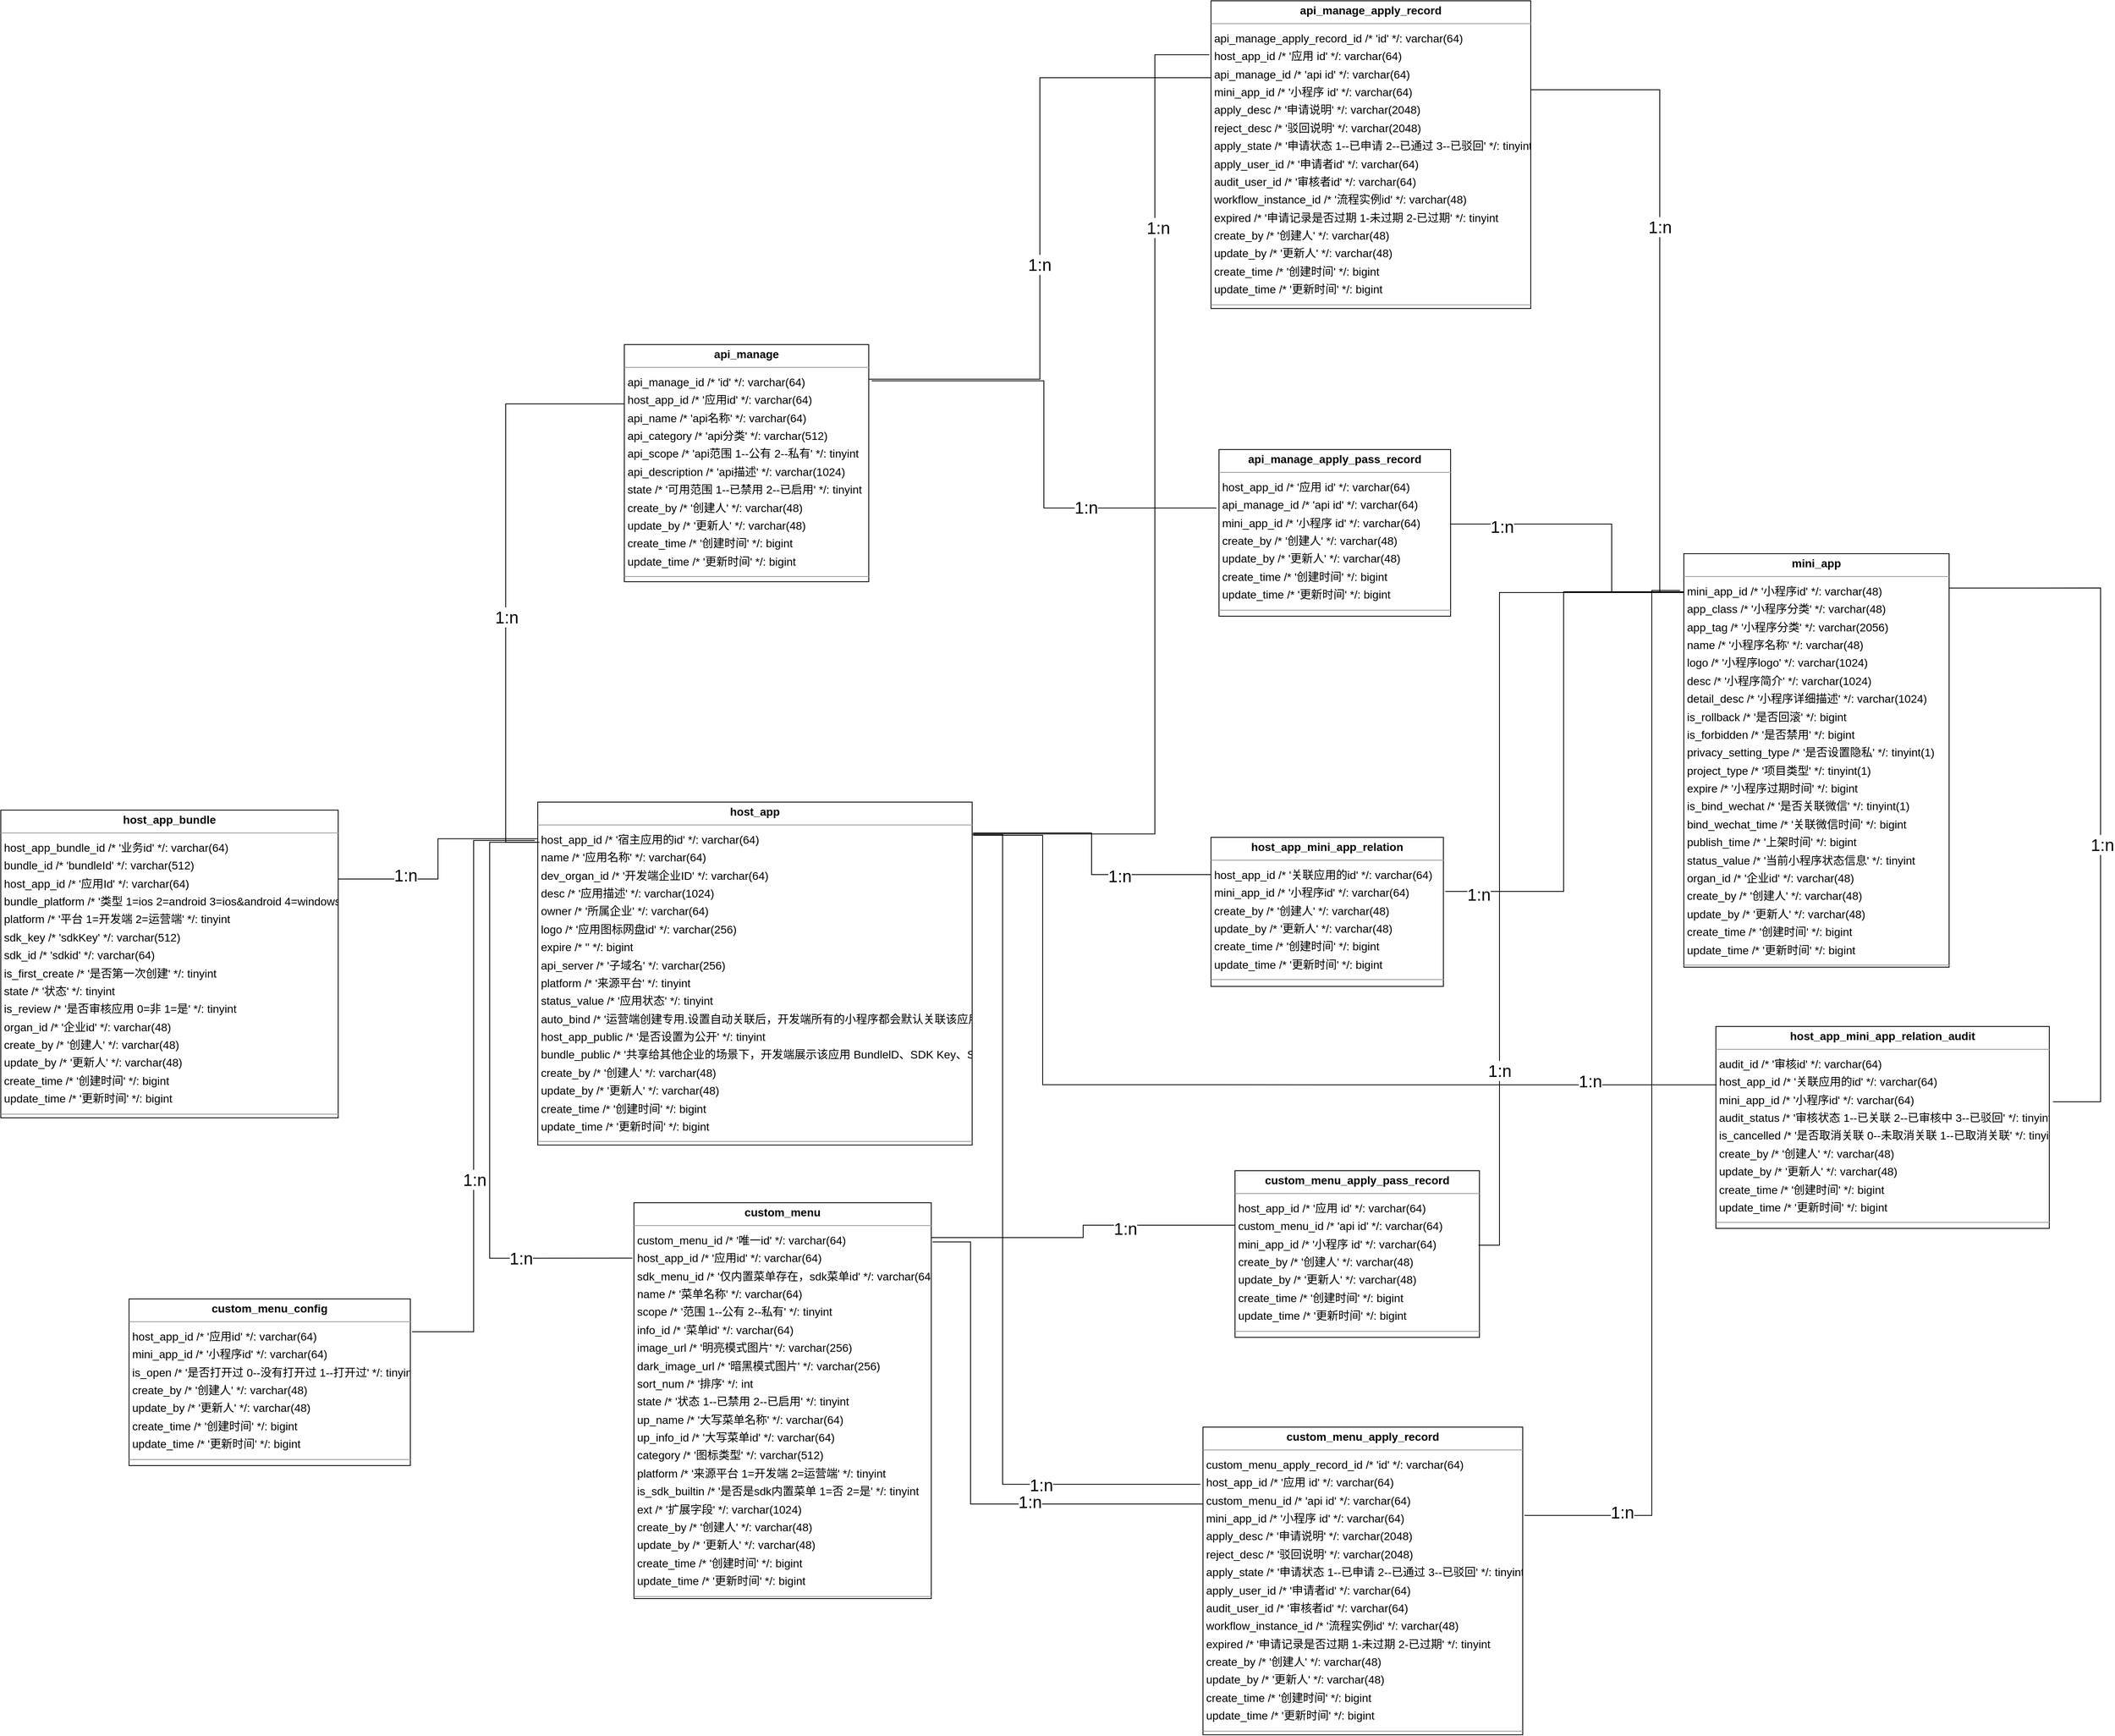 <mxfile version="21.6.6" type="github">
  <diagram id="fz_2hJpIxkDmsW6JCLgs" name="Page-1">
    <mxGraphModel dx="3187" dy="2491" grid="1" gridSize="10" guides="1" tooltips="1" connect="1" arrows="1" fold="1" page="0" pageScale="1" pageWidth="827" pageHeight="1169" background="none" math="0" shadow="0">
      <root>
        <mxCell id="0" />
        <mxCell id="1" parent="0" />
        <mxCell id="node70" value="&lt;p style=&quot;margin:0px;margin-top:4px;text-align:center;&quot;&gt;&lt;b&gt;api_manage&lt;/b&gt;&lt;/p&gt;&lt;hr size=&quot;1&quot;/&gt;&lt;p style=&quot;margin:0 0 0 4px;line-height:1.6;&quot;&gt; api_manage_id  /* &amp;#39;id&amp;#39; */: varchar(64)&lt;br/&gt; host_app_id  /* &amp;#39;应用id&amp;#39; */: varchar(64)&lt;br/&gt; api_name  /* &amp;#39;api名称&amp;#39; */: varchar(64)&lt;br/&gt; api_category  /* &amp;#39;api分类&amp;#39; */: varchar(512)&lt;br/&gt; api_scope  /* &amp;#39;api范围  1--公有  2--私有&amp;#39; */: tinyint&lt;br/&gt; api_description  /* &amp;#39;api描述&amp;#39; */: varchar(1024)&lt;br/&gt; state  /* &amp;#39;可用范围  1--已禁用  2--已启用&amp;#39; */: tinyint&lt;br/&gt; create_by  /* &amp;#39;创建人&amp;#39; */: varchar(48)&lt;br/&gt; update_by  /* &amp;#39;更新人&amp;#39; */: varchar(48)&lt;br/&gt; create_time  /* &amp;#39;创建时间&amp;#39; */: bigint&lt;br/&gt; update_time  /* &amp;#39;更新时间&amp;#39; */: bigint&lt;/p&gt;&lt;hr size=&quot;1&quot;/&gt;&lt;p style=&quot;margin:0 0 0 4px;line-height:1.6;&quot;&gt; idd  /* &amp;#39;自增id&amp;#39; */: bigint&lt;/p&gt;" style="verticalAlign=top;align=left;overflow=fill;fontSize=14;fontFamily=Helvetica;html=1;rounded=0;shadow=0;comic=0;labelBackgroundColor=none;strokeWidth=1;" parent="1" vertex="1">
          <mxGeometry x="1138" y="-181" width="305" height="296" as="geometry" />
        </mxCell>
        <mxCell id="node68" value="&lt;p style=&quot;margin:0px;margin-top:4px;text-align:center;&quot;&gt;&lt;b&gt;api_manage_apply_pass_record&lt;/b&gt;&lt;/p&gt;&lt;hr size=&quot;1&quot;/&gt;&lt;p style=&quot;margin:0 0 0 4px;line-height:1.6;&quot;&gt; host_app_id  /* &amp;#39;应用 id&amp;#39; */: varchar(64)&lt;br/&gt; api_manage_id  /* &amp;#39;api id&amp;#39; */: varchar(64)&lt;br/&gt; mini_app_id  /* &amp;#39;小程序 id&amp;#39; */: varchar(64)&lt;br/&gt; create_by  /* &amp;#39;创建人&amp;#39; */: varchar(48)&lt;br/&gt; update_by  /* &amp;#39;更新人&amp;#39; */: varchar(48)&lt;br/&gt; create_time  /* &amp;#39;创建时间&amp;#39; */: bigint&lt;br/&gt; update_time  /* &amp;#39;更新时间&amp;#39; */: bigint&lt;/p&gt;&lt;hr size=&quot;1&quot;/&gt;&lt;p style=&quot;margin:0 0 0 4px;line-height:1.6;&quot;&gt; idd  /* &amp;#39;自增id&amp;#39; */: bigint&lt;/p&gt;" style="verticalAlign=top;align=left;overflow=fill;fontSize=14;fontFamily=Helvetica;html=1;rounded=0;shadow=0;comic=0;labelBackgroundColor=none;strokeWidth=1;" parent="1" vertex="1">
          <mxGeometry x="1880" y="-50" width="289" height="208" as="geometry" />
        </mxCell>
        <mxCell id="node57" value="&lt;p style=&quot;margin:0px;margin-top:4px;text-align:center;&quot;&gt;&lt;b&gt;api_manage_apply_record&lt;/b&gt;&lt;/p&gt;&lt;hr size=&quot;1&quot;/&gt;&lt;p style=&quot;margin:0 0 0 4px;line-height:1.6;&quot;&gt; api_manage_apply_record_id  /* &amp;#39;id&amp;#39; */: varchar(64)&lt;br/&gt; host_app_id  /* &amp;#39;应用 id&amp;#39; */: varchar(64)&lt;br/&gt; api_manage_id  /* &amp;#39;api id&amp;#39; */: varchar(64)&lt;br/&gt; mini_app_id  /* &amp;#39;小程序 id&amp;#39; */: varchar(64)&lt;br/&gt; apply_desc  /* &amp;#39;申请说明&amp;#39; */: varchar(2048)&lt;br/&gt; reject_desc  /* &amp;#39;驳回说明&amp;#39; */: varchar(2048)&lt;br/&gt; apply_state  /* &amp;#39;申请状态  1--已申请  2--已通过  3--已驳回&amp;#39; */: tinyint&lt;br/&gt; apply_user_id  /* &amp;#39;申请者id&amp;#39; */: varchar(64)&lt;br/&gt; audit_user_id  /* &amp;#39;审核者id&amp;#39; */: varchar(64)&lt;br/&gt; workflow_instance_id  /* &amp;#39;流程实例id&amp;#39; */: varchar(48)&lt;br/&gt; expired  /* &amp;#39;申请记录是否过期 1-未过期 2-已过期&amp;#39; */: tinyint&lt;br/&gt; create_by  /* &amp;#39;创建人&amp;#39; */: varchar(48)&lt;br/&gt; update_by  /* &amp;#39;更新人&amp;#39; */: varchar(48)&lt;br/&gt; create_time  /* &amp;#39;创建时间&amp;#39; */: bigint&lt;br/&gt; update_time  /* &amp;#39;更新时间&amp;#39; */: bigint&lt;/p&gt;&lt;hr size=&quot;1&quot;/&gt;&lt;p style=&quot;margin:0 0 0 4px;line-height:1.6;&quot;&gt; idd  /* &amp;#39;自增id&amp;#39; */: bigint&lt;/p&gt;" style="verticalAlign=top;align=left;overflow=fill;fontSize=14;fontFamily=Helvetica;html=1;rounded=0;shadow=0;comic=0;labelBackgroundColor=none;strokeWidth=1;" parent="1" vertex="1">
          <mxGeometry x="1870" y="-610" width="399" height="384" as="geometry" />
        </mxCell>
        <mxCell id="node6" value="&lt;p style=&quot;margin:0px;margin-top:4px;text-align:center;&quot;&gt;&lt;b&gt;custom_menu&lt;/b&gt;&lt;/p&gt;&lt;hr size=&quot;1&quot;/&gt;&lt;p style=&quot;margin:0 0 0 4px;line-height:1.6;&quot;&gt; custom_menu_id  /* &amp;#39;唯一id&amp;#39; */: varchar(64)&lt;br/&gt; host_app_id  /* &amp;#39;应用id&amp;#39; */: varchar(64)&lt;br/&gt; sdk_menu_id  /* &amp;#39;仅内置菜单存在，sdk菜单id&amp;#39; */: varchar(64)&lt;br/&gt; name  /* &amp;#39;菜单名称&amp;#39; */: varchar(64)&lt;br/&gt; scope  /* &amp;#39;范围  1--公有  2--私有&amp;#39; */: tinyint&lt;br/&gt; info_id  /* &amp;#39;菜单id&amp;#39; */: varchar(64)&lt;br/&gt; image_url  /* &amp;#39;明亮模式图片&amp;#39; */: varchar(256)&lt;br/&gt; dark_image_url  /* &amp;#39;暗黑模式图片&amp;#39; */: varchar(256)&lt;br/&gt; sort_num  /* &amp;#39;排序&amp;#39; */: int&lt;br/&gt; state  /* &amp;#39;状态  1--已禁用  2--已启用&amp;#39; */: tinyint&lt;br/&gt; up_name  /* &amp;#39;大写菜单名称&amp;#39; */: varchar(64)&lt;br/&gt; up_info_id  /* &amp;#39;大写菜单id&amp;#39; */: varchar(64)&lt;br/&gt; category  /* &amp;#39;图标类型&amp;#39; */: varchar(512)&lt;br/&gt; platform  /* &amp;#39;来源平台 1=开发端 2=运营端&amp;#39; */: tinyint&lt;br/&gt; is_sdk_builtin  /* &amp;#39;是否是sdk内置菜单 1=否 2=是&amp;#39; */: tinyint&lt;br/&gt; ext  /* &amp;#39;扩展字段&amp;#39; */: varchar(1024)&lt;br/&gt; create_by  /* &amp;#39;创建人&amp;#39; */: varchar(48)&lt;br/&gt; update_by  /* &amp;#39;更新人&amp;#39; */: varchar(48)&lt;br/&gt; create_time  /* &amp;#39;创建时间&amp;#39; */: bigint&lt;br/&gt; update_time  /* &amp;#39;更新时间&amp;#39; */: bigint&lt;/p&gt;&lt;hr size=&quot;1&quot;/&gt;&lt;p style=&quot;margin:0 0 0 4px;line-height:1.6;&quot;&gt; idd  /* &amp;#39;自增id&amp;#39; */: bigint&lt;/p&gt;" style="verticalAlign=top;align=left;overflow=fill;fontSize=14;fontFamily=Helvetica;html=1;rounded=0;shadow=0;comic=0;labelBackgroundColor=none;strokeWidth=1;" parent="1" vertex="1">
          <mxGeometry x="1150" y="890" width="371" height="494" as="geometry" />
        </mxCell>
        <mxCell id="node33" value="&lt;p style=&quot;margin:0px;margin-top:4px;text-align:center;&quot;&gt;&lt;b&gt;custom_menu_apply_pass_record&lt;/b&gt;&lt;/p&gt;&lt;hr size=&quot;1&quot;/&gt;&lt;p style=&quot;margin:0 0 0 4px;line-height:1.6;&quot;&gt; host_app_id  /* &amp;#39;应用 id&amp;#39; */: varchar(64)&lt;br/&gt; custom_menu_id  /* &amp;#39;api id&amp;#39; */: varchar(64)&lt;br/&gt; mini_app_id  /* &amp;#39;小程序 id&amp;#39; */: varchar(64)&lt;br/&gt; create_by  /* &amp;#39;创建人&amp;#39; */: varchar(48)&lt;br/&gt; update_by  /* &amp;#39;更新人&amp;#39; */: varchar(48)&lt;br/&gt; create_time  /* &amp;#39;创建时间&amp;#39; */: bigint&lt;br/&gt; update_time  /* &amp;#39;更新时间&amp;#39; */: bigint&lt;/p&gt;&lt;hr size=&quot;1&quot;/&gt;&lt;p style=&quot;margin:0 0 0 4px;line-height:1.6;&quot;&gt; idd  /* &amp;#39;自增id&amp;#39; */: bigint&lt;/p&gt;" style="verticalAlign=top;align=left;overflow=fill;fontSize=14;fontFamily=Helvetica;html=1;rounded=0;shadow=0;comic=0;labelBackgroundColor=none;strokeWidth=1;" parent="1" vertex="1">
          <mxGeometry x="1900" y="850" width="305" height="208" as="geometry" />
        </mxCell>
        <mxCell id="node47" value="&lt;p style=&quot;margin:0px;margin-top:4px;text-align:center;&quot;&gt;&lt;b&gt;custom_menu_apply_record&lt;/b&gt;&lt;/p&gt;&lt;hr size=&quot;1&quot;/&gt;&lt;p style=&quot;margin:0 0 0 4px;line-height:1.6;&quot;&gt; custom_menu_apply_record_id  /* &amp;#39;id&amp;#39; */: varchar(64)&lt;br/&gt; host_app_id  /* &amp;#39;应用 id&amp;#39; */: varchar(64)&lt;br/&gt; custom_menu_id  /* &amp;#39;api id&amp;#39; */: varchar(64)&lt;br/&gt; mini_app_id  /* &amp;#39;小程序 id&amp;#39; */: varchar(64)&lt;br/&gt; apply_desc  /* &amp;#39;申请说明&amp;#39; */: varchar(2048)&lt;br/&gt; reject_desc  /* &amp;#39;驳回说明&amp;#39; */: varchar(2048)&lt;br/&gt; apply_state  /* &amp;#39;申请状态  1--已申请  2--已通过  3--已驳回&amp;#39; */: tinyint&lt;br/&gt; apply_user_id  /* &amp;#39;申请者id&amp;#39; */: varchar(64)&lt;br/&gt; audit_user_id  /* &amp;#39;审核者id&amp;#39; */: varchar(64)&lt;br/&gt; workflow_instance_id  /* &amp;#39;流程实例id&amp;#39; */: varchar(48)&lt;br/&gt; expired  /* &amp;#39;申请记录是否过期 1-未过期 2-已过期&amp;#39; */: tinyint&lt;br/&gt; create_by  /* &amp;#39;创建人&amp;#39; */: varchar(48)&lt;br/&gt; update_by  /* &amp;#39;更新人&amp;#39; */: varchar(48)&lt;br/&gt; create_time  /* &amp;#39;创建时间&amp;#39; */: bigint&lt;br/&gt; update_time  /* &amp;#39;更新时间&amp;#39; */: bigint&lt;/p&gt;&lt;hr size=&quot;1&quot;/&gt;&lt;p style=&quot;margin:0 0 0 4px;line-height:1.6;&quot;&gt; idd  /* &amp;#39;自增id&amp;#39; */: bigint&lt;/p&gt;" style="verticalAlign=top;align=left;overflow=fill;fontSize=14;fontFamily=Helvetica;html=1;rounded=0;shadow=0;comic=0;labelBackgroundColor=none;strokeWidth=1;" parent="1" vertex="1">
          <mxGeometry x="1860" y="1170" width="399" height="384" as="geometry" />
        </mxCell>
        <mxCell id="node82" value="&lt;p style=&quot;margin:0px;margin-top:4px;text-align:center;&quot;&gt;&lt;b&gt;custom_menu_config&lt;/b&gt;&lt;/p&gt;&lt;hr size=&quot;1&quot;/&gt;&lt;p style=&quot;margin:0 0 0 4px;line-height:1.6;&quot;&gt; host_app_id  /* &amp;#39;应用id&amp;#39; */: varchar(64)&lt;br/&gt; mini_app_id  /* &amp;#39;小程序id&amp;#39; */: varchar(64)&lt;br/&gt; is_open  /* &amp;#39;是否打开过  0--没有打开过  1--打开过&amp;#39; */: tinyint&lt;br/&gt; create_by  /* &amp;#39;创建人&amp;#39; */: varchar(48)&lt;br/&gt; update_by  /* &amp;#39;更新人&amp;#39; */: varchar(48)&lt;br/&gt; create_time  /* &amp;#39;创建时间&amp;#39; */: bigint&lt;br/&gt; update_time  /* &amp;#39;更新时间&amp;#39; */: bigint&lt;/p&gt;&lt;hr size=&quot;1&quot;/&gt;&lt;p style=&quot;margin:0 0 0 4px;line-height:1.6;&quot;&gt; idd  /* &amp;#39;自增id&amp;#39; */: bigint&lt;/p&gt;" style="verticalAlign=top;align=left;overflow=fill;fontSize=14;fontFamily=Helvetica;html=1;rounded=0;shadow=0;comic=0;labelBackgroundColor=none;strokeWidth=1;" parent="1" vertex="1">
          <mxGeometry x="520" y="1010" width="351" height="208" as="geometry" />
        </mxCell>
        <mxCell id="node36" value="&lt;p style=&quot;margin:0px;margin-top:4px;text-align:center;&quot;&gt;&lt;b&gt;host_app&lt;/b&gt;&lt;/p&gt;&lt;hr size=&quot;1&quot;/&gt;&lt;p style=&quot;margin:0 0 0 4px;line-height:1.6;&quot;&gt; host_app_id  /* &amp;#39;宿主应用的id&amp;#39; */: varchar(64)&lt;br/&gt; name  /* &amp;#39;应用名称&amp;#39; */: varchar(64)&lt;br/&gt; dev_organ_id  /* &amp;#39;开发端企业ID&amp;#39; */: varchar(64)&lt;br/&gt; desc  /* &amp;#39;应用描述&amp;#39; */: varchar(1024)&lt;br/&gt; owner  /* &amp;#39;所属企业&amp;#39; */: varchar(64)&lt;br/&gt; logo  /* &amp;#39;应用图标网盘id&amp;#39; */: varchar(256)&lt;br/&gt; expire  /* &amp;#39;&amp;#39; */: bigint&lt;br/&gt; api_server  /* &amp;#39;子域名&amp;#39; */: varchar(256)&lt;br/&gt; platform  /* &amp;#39;来源平台&amp;#39; */: tinyint&lt;br/&gt; status_value  /* &amp;#39;应用状态&amp;#39; */: tinyint&lt;br/&gt; auto_bind  /* &amp;#39;运营端创建专用.设置自动关联后，开发端所有的小程序都会默认关联该应用&amp;#39; */: tinyint&lt;br/&gt; host_app_public  /* &amp;#39;是否设置为公开&amp;#39; */: tinyint&lt;br/&gt; bundle_public  /* &amp;#39;共享给其他企业的场景下，开发端展示该应用 BundlelD、SDK Key、Sercret 等 SDK 集成信息&amp;#39; */: tinyint&lt;br/&gt; create_by  /* &amp;#39;创建人&amp;#39; */: varchar(48)&lt;br/&gt; update_by  /* &amp;#39;更新人&amp;#39; */: varchar(48)&lt;br/&gt; create_time  /* &amp;#39;创建时间&amp;#39; */: bigint&lt;br/&gt; update_time  /* &amp;#39;更新时间&amp;#39; */: bigint&lt;/p&gt;&lt;hr size=&quot;1&quot;/&gt;&lt;p style=&quot;margin:0 0 0 4px;line-height:1.6;&quot;&gt; idd  /* &amp;#39;自增id&amp;#39; */: bigint&lt;/p&gt;" style="verticalAlign=top;align=left;overflow=fill;fontSize=14;fontFamily=Helvetica;html=1;rounded=0;shadow=0;comic=0;labelBackgroundColor=none;strokeWidth=1;" parent="1" vertex="1">
          <mxGeometry x="1030" y="390" width="542" height="428" as="geometry" />
        </mxCell>
        <mxCell id="node46" value="&lt;p style=&quot;margin:0px;margin-top:4px;text-align:center;&quot;&gt;&lt;b&gt;host_app_bundle&lt;/b&gt;&lt;/p&gt;&lt;hr size=&quot;1&quot;/&gt;&lt;p style=&quot;margin:0 0 0 4px;line-height:1.6;&quot;&gt; host_app_bundle_id  /* &amp;#39;业务id&amp;#39; */: varchar(64)&lt;br/&gt; bundle_id  /* &amp;#39;bundleId&amp;#39; */: varchar(512)&lt;br/&gt; host_app_id  /* &amp;#39;应用Id&amp;#39; */: varchar(64)&lt;br/&gt; bundle_platform  /* &amp;#39;类型 1=ios 2=android 3=ios&amp;amp;android 4=windows&amp;#39; */: tinyint&lt;br/&gt; platform  /* &amp;#39;平台 1=开发端 2=运营端&amp;#39; */: tinyint&lt;br/&gt; sdk_key  /* &amp;#39;sdkKey&amp;#39; */: varchar(512)&lt;br/&gt; sdk_id  /* &amp;#39;sdkid&amp;#39; */: varchar(64)&lt;br/&gt; is_first_create  /* &amp;#39;是否第一次创建&amp;#39; */: tinyint&lt;br/&gt; state  /* &amp;#39;状态&amp;#39; */: tinyint&lt;br/&gt; is_review  /* &amp;#39;是否审核应用 0=非 1=是&amp;#39; */: tinyint&lt;br/&gt; organ_id  /* &amp;#39;企业id&amp;#39; */: varchar(48)&lt;br/&gt; create_by  /* &amp;#39;创建人&amp;#39; */: varchar(48)&lt;br/&gt; update_by  /* &amp;#39;更新人&amp;#39; */: varchar(48)&lt;br/&gt; create_time  /* &amp;#39;创建时间&amp;#39; */: bigint&lt;br/&gt; update_time  /* &amp;#39;更新时间&amp;#39; */: bigint&lt;/p&gt;&lt;hr size=&quot;1&quot;/&gt;&lt;p style=&quot;margin:0 0 0 4px;line-height:1.6;&quot;&gt; idd  /* &amp;#39;自增id&amp;#39; */: bigint&lt;/p&gt;" style="verticalAlign=top;align=left;overflow=fill;fontSize=14;fontFamily=Helvetica;html=1;rounded=0;shadow=0;comic=0;labelBackgroundColor=none;strokeWidth=1;" parent="1" vertex="1">
          <mxGeometry x="360" y="400" width="421" height="384" as="geometry" />
        </mxCell>
        <mxCell id="node29" value="&lt;p style=&quot;margin:0px;margin-top:4px;text-align:center;&quot;&gt;&lt;b&gt;host_app_mini_app_relation&lt;/b&gt;&lt;/p&gt;&lt;hr size=&quot;1&quot;/&gt;&lt;p style=&quot;margin:0 0 0 4px;line-height:1.6;&quot;&gt; host_app_id  /* &amp;#39;关联应用的id&amp;#39; */: varchar(64)&lt;br/&gt; mini_app_id  /* &amp;#39;小程序id&amp;#39; */: varchar(64)&lt;br/&gt; create_by  /* &amp;#39;创建人&amp;#39; */: varchar(48)&lt;br/&gt; update_by  /* &amp;#39;更新人&amp;#39; */: varchar(48)&lt;br/&gt; create_time  /* &amp;#39;创建时间&amp;#39; */: bigint&lt;br/&gt; update_time  /* &amp;#39;更新时间&amp;#39; */: bigint&lt;/p&gt;&lt;hr size=&quot;1&quot;/&gt;&lt;p style=&quot;margin:0 0 0 4px;line-height:1.6;&quot;&gt; idd  /* &amp;#39;自增id&amp;#39; */: bigint&lt;/p&gt;" style="verticalAlign=top;align=left;overflow=fill;fontSize=14;fontFamily=Helvetica;html=1;rounded=0;shadow=0;comic=0;labelBackgroundColor=none;strokeWidth=1;" parent="1" vertex="1">
          <mxGeometry x="1870" y="434" width="290" height="186" as="geometry" />
        </mxCell>
        <mxCell id="node49" value="&lt;p style=&quot;margin:0px;margin-top:4px;text-align:center;&quot;&gt;&lt;b&gt;host_app_mini_app_relation_audit&lt;/b&gt;&lt;/p&gt;&lt;hr size=&quot;1&quot;/&gt;&lt;p style=&quot;margin:0 0 0 4px;line-height:1.6;&quot;&gt; audit_id  /* &amp;#39;审核id&amp;#39; */: varchar(64)&lt;br/&gt; host_app_id  /* &amp;#39;关联应用的id&amp;#39; */: varchar(64)&lt;br/&gt; mini_app_id  /* &amp;#39;小程序id&amp;#39; */: varchar(64)&lt;br/&gt; audit_status  /* &amp;#39;审核状态  1--已关联  2--已审核中  3--已驳回&amp;#39; */: tinyint&lt;br/&gt; is_cancelled  /* &amp;#39;是否取消关联  0--未取消关联 1--已取消关联&amp;#39; */: tinyint&lt;br/&gt; create_by  /* &amp;#39;创建人&amp;#39; */: varchar(48)&lt;br/&gt; update_by  /* &amp;#39;更新人&amp;#39; */: varchar(48)&lt;br/&gt; create_time  /* &amp;#39;创建时间&amp;#39; */: bigint&lt;br/&gt; update_time  /* &amp;#39;更新时间&amp;#39; */: bigint&lt;/p&gt;&lt;hr size=&quot;1&quot;/&gt;&lt;p style=&quot;margin:0 0 0 4px;line-height:1.6;&quot;&gt; idd  /* &amp;#39;自增id&amp;#39; */: bigint&lt;/p&gt;" style="verticalAlign=top;align=left;overflow=fill;fontSize=14;fontFamily=Helvetica;html=1;rounded=0;shadow=0;comic=0;labelBackgroundColor=none;strokeWidth=1;" parent="1" vertex="1">
          <mxGeometry x="2500" y="670" width="416" height="252" as="geometry" />
        </mxCell>
        <mxCell id="node55" value="&lt;p style=&quot;margin:0px;margin-top:4px;text-align:center;&quot;&gt;&lt;b&gt;mini_app&lt;/b&gt;&lt;/p&gt;&lt;hr size=&quot;1&quot;/&gt;&lt;p style=&quot;margin:0 0 0 4px;line-height:1.6;&quot;&gt; mini_app_id  /* &amp;#39;小程序id&amp;#39; */: varchar(48)&lt;br/&gt; app_class  /* &amp;#39;小程序分类&amp;#39; */: varchar(48)&lt;br/&gt; app_tag  /* &amp;#39;小程序分类&amp;#39; */: varchar(2056)&lt;br/&gt; name  /* &amp;#39;小程序名称&amp;#39; */: varchar(48)&lt;br/&gt; logo  /* &amp;#39;小程序logo&amp;#39; */: varchar(1024)&lt;br/&gt; desc  /* &amp;#39;小程序简介&amp;#39; */: varchar(1024)&lt;br/&gt; detail_desc  /* &amp;#39;小程序详细描述&amp;#39; */: varchar(1024)&lt;br/&gt; is_rollback  /* &amp;#39;是否回滚&amp;#39; */: bigint&lt;br/&gt; is_forbidden  /* &amp;#39;是否禁用&amp;#39; */: bigint&lt;br/&gt; privacy_setting_type  /* &amp;#39;是否设置隐私&amp;#39; */: tinyint(1)&lt;br/&gt; project_type  /* &amp;#39;项目类型&amp;#39; */: tinyint(1)&lt;br/&gt; expire  /* &amp;#39;小程序过期时间&amp;#39; */: bigint&lt;br/&gt; is_bind_wechat  /* &amp;#39;是否关联微信&amp;#39; */: tinyint(1)&lt;br/&gt; bind_wechat_time  /* &amp;#39;关联微信时间&amp;#39; */: bigint&lt;br/&gt; publish_time  /* &amp;#39;上架时间&amp;#39; */: bigint&lt;br/&gt; status_value  /* &amp;#39;当前小程序状态信息&amp;#39; */: tinyint&lt;br/&gt; organ_id  /* &amp;#39;企业id&amp;#39; */: varchar(48)&lt;br/&gt; create_by  /* &amp;#39;创建人&amp;#39; */: varchar(48)&lt;br/&gt; update_by  /* &amp;#39;更新人&amp;#39; */: varchar(48)&lt;br/&gt; create_time  /* &amp;#39;创建时间&amp;#39; */: bigint&lt;br/&gt; update_time  /* &amp;#39;更新时间&amp;#39; */: bigint&lt;/p&gt;&lt;hr size=&quot;1&quot;/&gt;&lt;p style=&quot;margin:0 0 0 4px;line-height:1.6;&quot;&gt; idd  /* &amp;#39;自增id&amp;#39; */: bigint&lt;/p&gt;" style="verticalAlign=top;align=left;overflow=fill;fontSize=14;fontFamily=Helvetica;html=1;rounded=0;shadow=0;comic=0;labelBackgroundColor=none;strokeWidth=1;" parent="1" vertex="1">
          <mxGeometry x="2460" y="80" width="331" height="516" as="geometry" />
        </mxCell>
        <mxCell id="PY4U6vWGnncnoND7lRdi-1" value="" style="endArrow=none;html=1;rounded=0;exitX=1.001;exitY=0.224;exitDx=0;exitDy=0;exitPerimeter=0;entryX=0.001;entryY=0.107;entryDx=0;entryDy=0;entryPerimeter=0;edgeStyle=orthogonalEdgeStyle;" edge="1" parent="1" source="node46" target="node36">
          <mxGeometry width="50" height="50" relative="1" as="geometry">
            <mxPoint x="800" y="480" as="sourcePoint" />
            <mxPoint x="940" y="300" as="targetPoint" />
          </mxGeometry>
        </mxCell>
        <mxCell id="PY4U6vWGnncnoND7lRdi-2" value="1:n" style="edgeLabel;html=1;align=center;verticalAlign=middle;resizable=0;points=[];fontSize=21;" vertex="1" connectable="0" parent="PY4U6vWGnncnoND7lRdi-1">
          <mxGeometry x="-0.443" y="5" relative="1" as="geometry">
            <mxPoint as="offset" />
          </mxGeometry>
        </mxCell>
        <mxCell id="PY4U6vWGnncnoND7lRdi-3" value="" style="endArrow=none;html=1;rounded=0;exitX=1.006;exitY=0.197;exitDx=0;exitDy=0;exitPerimeter=0;entryX=-0.007;entryY=0.112;entryDx=0;entryDy=0;entryPerimeter=0;edgeStyle=orthogonalEdgeStyle;" edge="1" parent="1" source="node82" target="node36">
          <mxGeometry width="50" height="50" relative="1" as="geometry">
            <mxPoint x="860" y="900" as="sourcePoint" />
            <mxPoint x="910" y="850" as="targetPoint" />
            <Array as="points">
              <mxPoint x="950" y="1051" />
              <mxPoint x="950" y="438" />
            </Array>
          </mxGeometry>
        </mxCell>
        <mxCell id="PY4U6vWGnncnoND7lRdi-4" value="1:n" style="edgeLabel;html=1;align=center;verticalAlign=middle;resizable=0;points=[];fontSize=21;" vertex="1" connectable="0" parent="PY4U6vWGnncnoND7lRdi-3">
          <mxGeometry x="-0.304" y="-1" relative="1" as="geometry">
            <mxPoint y="-1" as="offset" />
          </mxGeometry>
        </mxCell>
        <mxCell id="PY4U6vWGnncnoND7lRdi-5" value="" style="endArrow=none;html=1;rounded=0;entryX=0;entryY=0.117;entryDx=0;entryDy=0;entryPerimeter=0;exitX=-0.005;exitY=0.14;exitDx=0;exitDy=0;exitPerimeter=0;edgeStyle=orthogonalEdgeStyle;" edge="1" parent="1" source="node6" target="node36">
          <mxGeometry width="50" height="50" relative="1" as="geometry">
            <mxPoint x="820" y="860" as="sourcePoint" />
            <mxPoint x="870" y="810" as="targetPoint" />
            <Array as="points">
              <mxPoint x="970" y="959" />
              <mxPoint x="970" y="440" />
            </Array>
          </mxGeometry>
        </mxCell>
        <mxCell id="PY4U6vWGnncnoND7lRdi-6" value="1:n" style="edgeLabel;html=1;align=center;verticalAlign=middle;resizable=0;points=[];fontSize=21;" vertex="1" connectable="0" parent="PY4U6vWGnncnoND7lRdi-5">
          <mxGeometry x="-0.631" relative="1" as="geometry">
            <mxPoint as="offset" />
          </mxGeometry>
        </mxCell>
        <mxCell id="PY4U6vWGnncnoND7lRdi-7" value="" style="endArrow=none;html=1;rounded=0;exitX=1.002;exitY=0.09;exitDx=0;exitDy=0;exitPerimeter=0;entryX=0;entryY=0.25;entryDx=0;entryDy=0;edgeStyle=orthogonalEdgeStyle;" edge="1" parent="1" source="node36" target="node29">
          <mxGeometry width="50" height="50" relative="1" as="geometry">
            <mxPoint x="1770" y="380" as="sourcePoint" />
            <mxPoint x="1820" y="330" as="targetPoint" />
          </mxGeometry>
        </mxCell>
        <mxCell id="PY4U6vWGnncnoND7lRdi-8" value="1:n" style="edgeLabel;html=1;align=center;verticalAlign=middle;resizable=0;points=[];fontSize=21;" vertex="1" connectable="0" parent="PY4U6vWGnncnoND7lRdi-7">
          <mxGeometry x="0.343" y="-1" relative="1" as="geometry">
            <mxPoint as="offset" />
          </mxGeometry>
        </mxCell>
        <mxCell id="PY4U6vWGnncnoND7lRdi-9" value="" style="endArrow=none;html=1;rounded=0;exitX=1.001;exitY=0.088;exitDx=0;exitDy=0;exitPerimeter=0;entryX=0;entryY=0.327;entryDx=0;entryDy=0;entryPerimeter=0;edgeStyle=orthogonalEdgeStyle;" edge="1" parent="1" source="node6" target="node33">
          <mxGeometry width="50" height="50" relative="1" as="geometry">
            <mxPoint x="1730" y="750" as="sourcePoint" />
            <mxPoint x="1780" y="700" as="targetPoint" />
          </mxGeometry>
        </mxCell>
        <mxCell id="PY4U6vWGnncnoND7lRdi-10" value="1:n" style="edgeLabel;html=1;align=center;verticalAlign=middle;resizable=0;points=[];fontSize=21;" vertex="1" connectable="0" parent="PY4U6vWGnncnoND7lRdi-9">
          <mxGeometry x="0.302" y="-4" relative="1" as="geometry">
            <mxPoint as="offset" />
          </mxGeometry>
        </mxCell>
        <mxCell id="PY4U6vWGnncnoND7lRdi-11" value="" style="endArrow=none;html=1;rounded=0;exitX=1.001;exitY=0.094;exitDx=0;exitDy=0;exitPerimeter=0;entryX=-0.008;entryY=0.186;entryDx=0;entryDy=0;entryPerimeter=0;edgeStyle=orthogonalEdgeStyle;" edge="1" parent="1" source="node36" target="node47">
          <mxGeometry width="50" height="50" relative="1" as="geometry">
            <mxPoint x="1720" y="800" as="sourcePoint" />
            <mxPoint x="1760" y="1090" as="targetPoint" />
            <Array as="points">
              <mxPoint x="1610" y="430" />
              <mxPoint x="1610" y="1241" />
            </Array>
          </mxGeometry>
        </mxCell>
        <mxCell id="PY4U6vWGnncnoND7lRdi-12" value="1:n" style="edgeLabel;html=1;align=center;verticalAlign=middle;resizable=0;points=[];fontSize=21;" vertex="1" connectable="0" parent="PY4U6vWGnncnoND7lRdi-11">
          <mxGeometry x="0.637" relative="1" as="geometry">
            <mxPoint as="offset" />
          </mxGeometry>
        </mxCell>
        <mxCell id="PY4U6vWGnncnoND7lRdi-13" value="" style="endArrow=none;html=1;rounded=0;exitX=1.004;exitY=0.099;exitDx=0;exitDy=0;exitPerimeter=0;entryX=0;entryY=0.25;entryDx=0;entryDy=0;edgeStyle=orthogonalEdgeStyle;" edge="1" parent="1" source="node6" target="node47">
          <mxGeometry width="50" height="50" relative="1" as="geometry">
            <mxPoint x="1690" y="1110" as="sourcePoint" />
            <mxPoint x="1740" y="1060" as="targetPoint" />
            <Array as="points">
              <mxPoint x="1570" y="939" />
              <mxPoint x="1570" y="1266" />
            </Array>
          </mxGeometry>
        </mxCell>
        <mxCell id="PY4U6vWGnncnoND7lRdi-14" value="1:n" style="edgeLabel;html=1;align=center;verticalAlign=middle;resizable=0;points=[];fontSize=21;" vertex="1" connectable="0" parent="PY4U6vWGnncnoND7lRdi-13">
          <mxGeometry x="0.35" y="3" relative="1" as="geometry">
            <mxPoint as="offset" />
          </mxGeometry>
        </mxCell>
        <mxCell id="PY4U6vWGnncnoND7lRdi-15" value="" style="endArrow=none;html=1;rounded=0;exitX=1.005;exitY=0.287;exitDx=0;exitDy=0;exitPerimeter=0;entryX=-0.014;entryY=0.089;entryDx=0;entryDy=0;entryPerimeter=0;edgeStyle=orthogonalEdgeStyle;" edge="1" parent="1" source="node47" target="node55">
          <mxGeometry width="50" height="50" relative="1" as="geometry">
            <mxPoint x="2420" y="1180" as="sourcePoint" />
            <mxPoint x="2470" y="1130" as="targetPoint" />
            <Array as="points">
              <mxPoint x="2420" y="1280" />
              <mxPoint x="2420" y="126" />
            </Array>
          </mxGeometry>
        </mxCell>
        <mxCell id="PY4U6vWGnncnoND7lRdi-16" value="1:n" style="edgeLabel;html=1;align=center;verticalAlign=middle;resizable=0;points=[];fontSize=21;" vertex="1" connectable="0" parent="PY4U6vWGnncnoND7lRdi-15">
          <mxGeometry x="-0.82" y="4" relative="1" as="geometry">
            <mxPoint as="offset" />
          </mxGeometry>
        </mxCell>
        <mxCell id="PY4U6vWGnncnoND7lRdi-17" value="" style="endArrow=none;html=1;rounded=0;entryX=-0.006;entryY=0.092;entryDx=0;entryDy=0;entryPerimeter=0;exitX=1.008;exitY=0.363;exitDx=0;exitDy=0;exitPerimeter=0;edgeStyle=orthogonalEdgeStyle;" edge="1" parent="1" source="node29" target="node55">
          <mxGeometry width="50" height="50" relative="1" as="geometry">
            <mxPoint x="2030" y="320" as="sourcePoint" />
            <mxPoint x="2080" y="270" as="targetPoint" />
          </mxGeometry>
        </mxCell>
        <mxCell id="PY4U6vWGnncnoND7lRdi-18" value="1:n" style="edgeLabel;html=1;align=center;verticalAlign=middle;resizable=0;points=[];fontSize=21;" vertex="1" connectable="0" parent="PY4U6vWGnncnoND7lRdi-17">
          <mxGeometry x="-0.876" y="-3" relative="1" as="geometry">
            <mxPoint as="offset" />
          </mxGeometry>
        </mxCell>
        <mxCell id="PY4U6vWGnncnoND7lRdi-19" value="" style="endArrow=none;html=1;rounded=0;entryX=0;entryY=0.25;entryDx=0;entryDy=0;exitX=0.004;exitY=0.117;exitDx=0;exitDy=0;exitPerimeter=0;edgeStyle=orthogonalEdgeStyle;" edge="1" parent="1" source="node36" target="node70">
          <mxGeometry width="50" height="50" relative="1" as="geometry">
            <mxPoint x="1030" y="240" as="sourcePoint" />
            <mxPoint x="1080" y="190" as="targetPoint" />
            <Array as="points">
              <mxPoint x="990" y="440" />
              <mxPoint x="990" y="-107" />
            </Array>
          </mxGeometry>
        </mxCell>
        <mxCell id="PY4U6vWGnncnoND7lRdi-20" value="1:n" style="edgeLabel;html=1;align=center;verticalAlign=middle;resizable=0;points=[];fontSize=21;" vertex="1" connectable="0" parent="PY4U6vWGnncnoND7lRdi-19">
          <mxGeometry x="-0.118" y="-1" relative="1" as="geometry">
            <mxPoint y="1" as="offset" />
          </mxGeometry>
        </mxCell>
        <mxCell id="PY4U6vWGnncnoND7lRdi-21" value="" style="endArrow=none;html=1;rounded=0;exitX=1.012;exitY=0.153;exitDx=0;exitDy=0;exitPerimeter=0;entryX=-0.011;entryY=0.351;entryDx=0;entryDy=0;entryPerimeter=0;edgeStyle=orthogonalEdgeStyle;" edge="1" parent="1" source="node70" target="node68">
          <mxGeometry width="50" height="50" relative="1" as="geometry">
            <mxPoint x="1550" y="-90" as="sourcePoint" />
            <mxPoint x="1600" y="-140" as="targetPoint" />
          </mxGeometry>
        </mxCell>
        <mxCell id="PY4U6vWGnncnoND7lRdi-22" value="1:n" style="edgeLabel;html=1;align=center;verticalAlign=middle;resizable=0;points=[];fontSize=21;" vertex="1" connectable="0" parent="PY4U6vWGnncnoND7lRdi-21">
          <mxGeometry x="0.447" y="1" relative="1" as="geometry">
            <mxPoint as="offset" />
          </mxGeometry>
        </mxCell>
        <mxCell id="PY4U6vWGnncnoND7lRdi-23" value="" style="endArrow=none;html=1;rounded=0;exitX=0.996;exitY=0.447;exitDx=0;exitDy=0;exitPerimeter=0;entryX=-0.006;entryY=0.094;entryDx=0;entryDy=0;entryPerimeter=0;edgeStyle=orthogonalEdgeStyle;" edge="1" parent="1" source="node33" target="node55">
          <mxGeometry width="50" height="50" relative="1" as="geometry">
            <mxPoint x="2250" y="1050" as="sourcePoint" />
            <mxPoint x="2300" y="1000" as="targetPoint" />
            <Array as="points">
              <mxPoint x="2230" y="943" />
              <mxPoint x="2230" y="129" />
            </Array>
          </mxGeometry>
        </mxCell>
        <mxCell id="PY4U6vWGnncnoND7lRdi-24" value="1:n" style="edgeLabel;html=1;align=center;verticalAlign=middle;resizable=0;points=[];fontSize=21;" vertex="1" connectable="0" parent="PY4U6vWGnncnoND7lRdi-23">
          <mxGeometry x="-0.544" relative="1" as="geometry">
            <mxPoint y="-1" as="offset" />
          </mxGeometry>
        </mxCell>
        <mxCell id="PY4U6vWGnncnoND7lRdi-25" value="" style="endArrow=none;html=1;rounded=0;exitX=0.997;exitY=0.447;exitDx=0;exitDy=0;exitPerimeter=0;entryX=0.001;entryY=0.092;entryDx=0;entryDy=0;entryPerimeter=0;edgeStyle=orthogonalEdgeStyle;" edge="1" parent="1" source="node68" target="node55">
          <mxGeometry width="50" height="50" relative="1" as="geometry">
            <mxPoint x="2420" y="-140" as="sourcePoint" />
            <mxPoint x="2470" y="-190" as="targetPoint" />
            <Array as="points">
              <mxPoint x="2370" y="43" />
              <mxPoint x="2370" y="128" />
            </Array>
          </mxGeometry>
        </mxCell>
        <mxCell id="PY4U6vWGnncnoND7lRdi-26" value="1:n" style="edgeLabel;html=1;align=center;verticalAlign=middle;resizable=0;points=[];fontSize=21;" vertex="1" connectable="0" parent="PY4U6vWGnncnoND7lRdi-25">
          <mxGeometry x="-0.655" y="-3" relative="1" as="geometry">
            <mxPoint as="offset" />
          </mxGeometry>
        </mxCell>
        <mxCell id="PY4U6vWGnncnoND7lRdi-27" value="" style="endArrow=none;html=1;rounded=0;exitX=0.999;exitY=0.146;exitDx=0;exitDy=0;exitPerimeter=0;entryX=0;entryY=0.25;entryDx=0;entryDy=0;edgeStyle=orthogonalEdgeStyle;" edge="1" parent="1" source="node70" target="node57">
          <mxGeometry width="50" height="50" relative="1" as="geometry">
            <mxPoint x="1630" y="-440" as="sourcePoint" />
            <mxPoint x="1680" y="-490" as="targetPoint" />
          </mxGeometry>
        </mxCell>
        <mxCell id="PY4U6vWGnncnoND7lRdi-28" value="1:n" style="edgeLabel;html=1;align=center;verticalAlign=middle;resizable=0;points=[];fontSize=21;" vertex="1" connectable="0" parent="PY4U6vWGnncnoND7lRdi-27">
          <mxGeometry x="-0.112" y="1" relative="1" as="geometry">
            <mxPoint as="offset" />
          </mxGeometry>
        </mxCell>
        <mxCell id="PY4U6vWGnncnoND7lRdi-29" value="" style="endArrow=none;html=1;rounded=0;entryX=-0.005;entryY=0.175;entryDx=0;entryDy=0;entryPerimeter=0;exitX=1.002;exitY=0.093;exitDx=0;exitDy=0;exitPerimeter=0;edgeStyle=orthogonalEdgeStyle;" edge="1" parent="1" source="node36" target="node57">
          <mxGeometry width="50" height="50" relative="1" as="geometry">
            <mxPoint x="1770" y="-310" as="sourcePoint" />
            <mxPoint x="1820" y="-360" as="targetPoint" />
            <Array as="points">
              <mxPoint x="1800" y="430" />
              <mxPoint x="1800" y="-543" />
            </Array>
          </mxGeometry>
        </mxCell>
        <mxCell id="PY4U6vWGnncnoND7lRdi-30" value="1:n" style="edgeLabel;html=1;align=center;verticalAlign=middle;resizable=0;points=[];fontSize=21;" vertex="1" connectable="0" parent="PY4U6vWGnncnoND7lRdi-29">
          <mxGeometry x="0.554" y="-4" relative="1" as="geometry">
            <mxPoint y="1" as="offset" />
          </mxGeometry>
        </mxCell>
        <mxCell id="PY4U6vWGnncnoND7lRdi-31" value="" style="endArrow=none;html=1;rounded=0;entryX=0.001;entryY=0.094;entryDx=0;entryDy=0;entryPerimeter=0;exitX=1;exitY=0.289;exitDx=0;exitDy=0;exitPerimeter=0;edgeStyle=orthogonalEdgeStyle;" edge="1" parent="1" source="node57" target="node55">
          <mxGeometry width="50" height="50" relative="1" as="geometry">
            <mxPoint x="2430" y="-300" as="sourcePoint" />
            <mxPoint x="2480" y="-350" as="targetPoint" />
            <Array as="points">
              <mxPoint x="2430" y="-499" />
              <mxPoint x="2430" y="128" />
            </Array>
          </mxGeometry>
        </mxCell>
        <mxCell id="PY4U6vWGnncnoND7lRdi-32" value="1:n" style="edgeLabel;html=1;align=center;verticalAlign=middle;resizable=0;points=[];fontSize=21;" vertex="1" connectable="0" parent="PY4U6vWGnncnoND7lRdi-31">
          <mxGeometry x="-0.19" relative="1" as="geometry">
            <mxPoint as="offset" />
          </mxGeometry>
        </mxCell>
        <mxCell id="PY4U6vWGnncnoND7lRdi-33" value="" style="endArrow=none;html=1;rounded=0;exitX=1.002;exitY=0.097;exitDx=0;exitDy=0;exitPerimeter=0;entryX=0.002;entryY=0.289;entryDx=0;entryDy=0;entryPerimeter=0;edgeStyle=orthogonalEdgeStyle;" edge="1" parent="1" source="node36" target="node49">
          <mxGeometry width="50" height="50" relative="1" as="geometry">
            <mxPoint x="1890" y="760" as="sourcePoint" />
            <mxPoint x="1940" y="710" as="targetPoint" />
            <Array as="points">
              <mxPoint x="1660" y="432" />
              <mxPoint x="1660" y="743" />
            </Array>
          </mxGeometry>
        </mxCell>
        <mxCell id="PY4U6vWGnncnoND7lRdi-34" value="1:n" style="edgeLabel;html=1;align=center;verticalAlign=middle;resizable=0;points=[];fontSize=21;" vertex="1" connectable="0" parent="PY4U6vWGnncnoND7lRdi-33">
          <mxGeometry x="0.744" y="5" relative="1" as="geometry">
            <mxPoint as="offset" />
          </mxGeometry>
        </mxCell>
        <mxCell id="PY4U6vWGnncnoND7lRdi-35" value="" style="endArrow=none;html=1;rounded=0;entryX=0.999;entryY=0.083;entryDx=0;entryDy=0;entryPerimeter=0;exitX=1.011;exitY=0.373;exitDx=0;exitDy=0;exitPerimeter=0;edgeStyle=orthogonalEdgeStyle;" edge="1" parent="1" source="node49" target="node55">
          <mxGeometry width="50" height="50" relative="1" as="geometry">
            <mxPoint x="2920" y="350" as="sourcePoint" />
            <mxPoint x="2970" y="300" as="targetPoint" />
            <Array as="points">
              <mxPoint x="2980" y="764" />
              <mxPoint x="2980" y="123" />
            </Array>
          </mxGeometry>
        </mxCell>
        <mxCell id="PY4U6vWGnncnoND7lRdi-36" value="1:n" style="edgeLabel;html=1;align=center;verticalAlign=middle;resizable=0;points=[];fontSize=21;" vertex="1" connectable="0" parent="PY4U6vWGnncnoND7lRdi-35">
          <mxGeometry x="-0.142" y="-2" relative="1" as="geometry">
            <mxPoint y="1" as="offset" />
          </mxGeometry>
        </mxCell>
      </root>
    </mxGraphModel>
  </diagram>
</mxfile>
